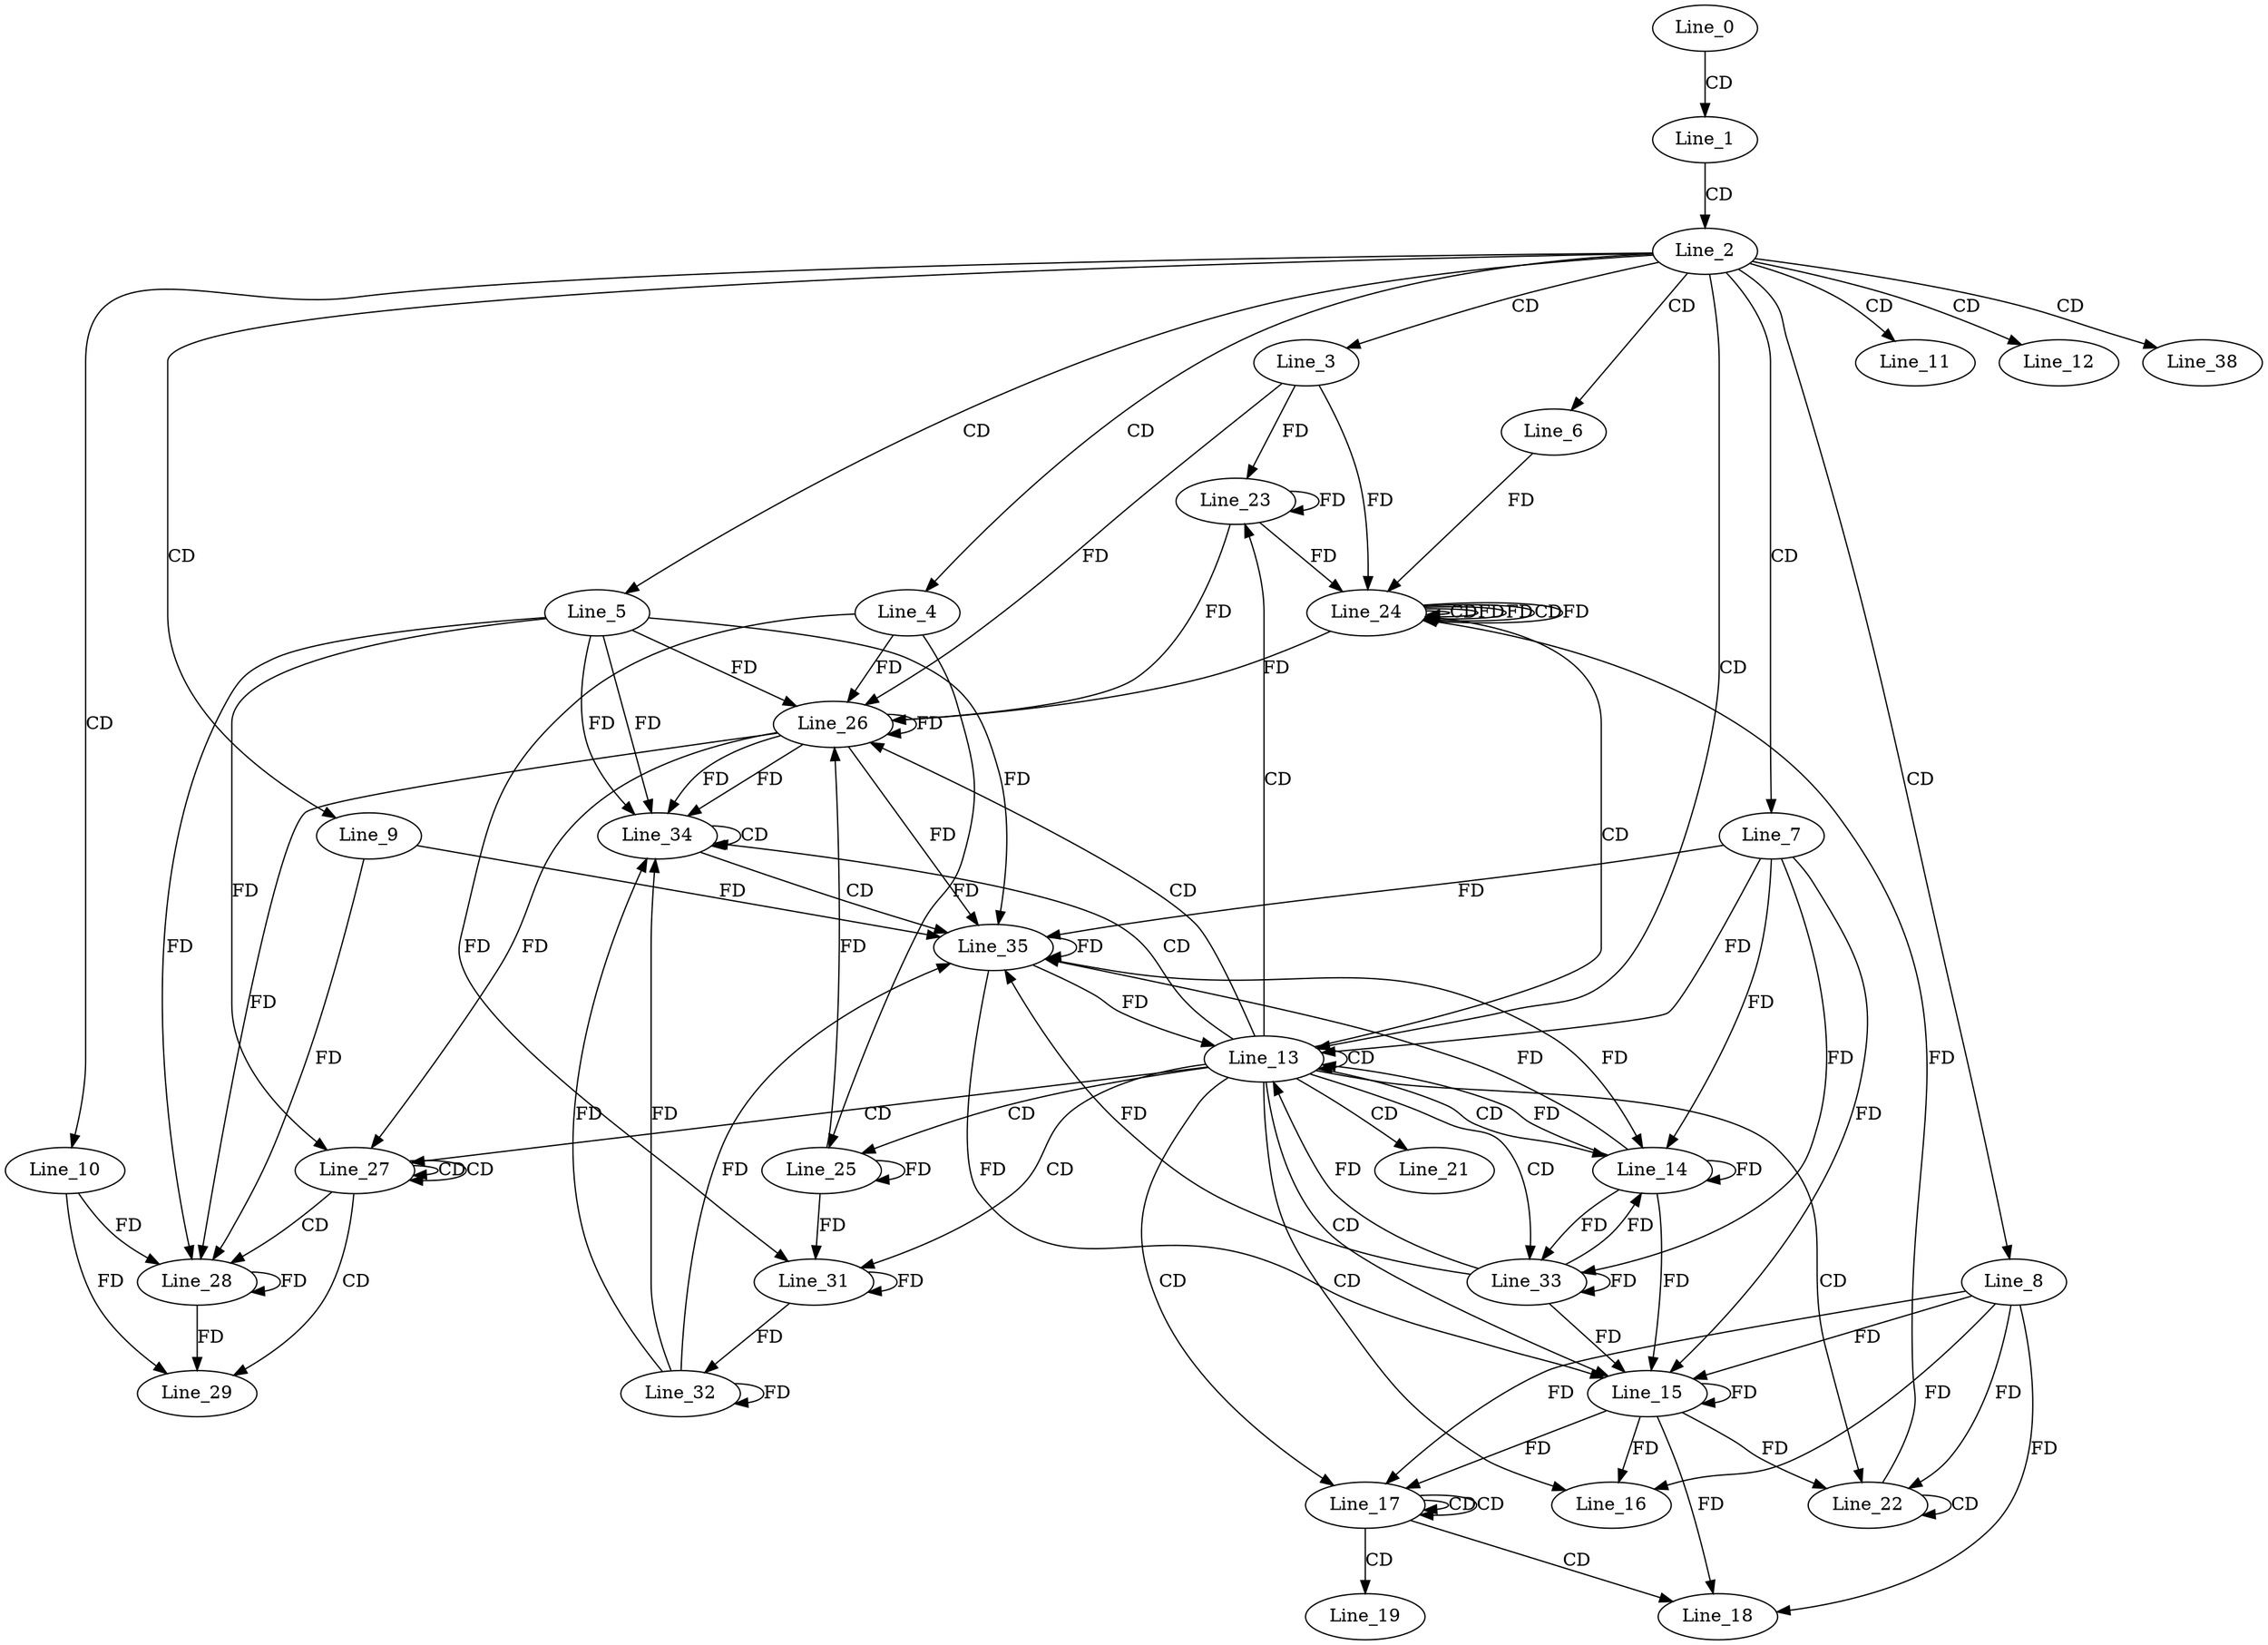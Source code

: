 digraph G {
  Line_0;
  Line_1;
  Line_2;
  Line_3;
  Line_4;
  Line_5;
  Line_6;
  Line_7;
  Line_8;
  Line_9;
  Line_10;
  Line_11;
  Line_12;
  Line_13;
  Line_14;
  Line_14;
  Line_15;
  Line_15;
  Line_16;
  Line_17;
  Line_17;
  Line_17;
  Line_17;
  Line_18;
  Line_18;
  Line_19;
  Line_21;
  Line_22;
  Line_22;
  Line_23;
  Line_24;
  Line_24;
  Line_24;
  Line_24;
  Line_24;
  Line_24;
  Line_25;
  Line_25;
  Line_26;
  Line_26;
  Line_27;
  Line_27;
  Line_28;
  Line_28;
  Line_28;
  Line_28;
  Line_29;
  Line_31;
  Line_31;
  Line_32;
  Line_32;
  Line_33;
  Line_34;
  Line_34;
  Line_35;
  Line_35;
  Line_35;
  Line_35;
  Line_38;
  Line_0 -> Line_1 [ label="CD" ];
  Line_1 -> Line_2 [ label="CD" ];
  Line_2 -> Line_3 [ label="CD" ];
  Line_2 -> Line_4 [ label="CD" ];
  Line_2 -> Line_5 [ label="CD" ];
  Line_2 -> Line_6 [ label="CD" ];
  Line_2 -> Line_7 [ label="CD" ];
  Line_2 -> Line_8 [ label="CD" ];
  Line_2 -> Line_9 [ label="CD" ];
  Line_2 -> Line_10 [ label="CD" ];
  Line_2 -> Line_11 [ label="CD" ];
  Line_2 -> Line_12 [ label="CD" ];
  Line_2 -> Line_13 [ label="CD" ];
  Line_13 -> Line_13 [ label="CD" ];
  Line_7 -> Line_13 [ label="FD" ];
  Line_13 -> Line_14 [ label="CD" ];
  Line_14 -> Line_14 [ label="FD" ];
  Line_7 -> Line_14 [ label="FD" ];
  Line_13 -> Line_15 [ label="CD" ];
  Line_15 -> Line_15 [ label="FD" ];
  Line_8 -> Line_15 [ label="FD" ];
  Line_14 -> Line_15 [ label="FD" ];
  Line_7 -> Line_15 [ label="FD" ];
  Line_13 -> Line_16 [ label="CD" ];
  Line_15 -> Line_16 [ label="FD" ];
  Line_8 -> Line_16 [ label="FD" ];
  Line_13 -> Line_17 [ label="CD" ];
  Line_17 -> Line_17 [ label="CD" ];
  Line_17 -> Line_17 [ label="CD" ];
  Line_15 -> Line_17 [ label="FD" ];
  Line_8 -> Line_17 [ label="FD" ];
  Line_17 -> Line_18 [ label="CD" ];
  Line_15 -> Line_18 [ label="FD" ];
  Line_8 -> Line_18 [ label="FD" ];
  Line_17 -> Line_19 [ label="CD" ];
  Line_13 -> Line_21 [ label="CD" ];
  Line_13 -> Line_22 [ label="CD" ];
  Line_22 -> Line_22 [ label="CD" ];
  Line_15 -> Line_22 [ label="FD" ];
  Line_8 -> Line_22 [ label="FD" ];
  Line_13 -> Line_23 [ label="CD" ];
  Line_23 -> Line_23 [ label="FD" ];
  Line_3 -> Line_23 [ label="FD" ];
  Line_13 -> Line_24 [ label="CD" ];
  Line_24 -> Line_24 [ label="CD" ];
  Line_6 -> Line_24 [ label="FD" ];
  Line_24 -> Line_24 [ label="FD" ];
  Line_22 -> Line_24 [ label="FD" ];
  Line_24 -> Line_24 [ label="FD" ];
  Line_24 -> Line_24 [ label="CD" ];
  Line_24 -> Line_24 [ label="FD" ];
  Line_23 -> Line_24 [ label="FD" ];
  Line_3 -> Line_24 [ label="FD" ];
  Line_13 -> Line_25 [ label="CD" ];
  Line_25 -> Line_25 [ label="FD" ];
  Line_4 -> Line_25 [ label="FD" ];
  Line_13 -> Line_26 [ label="CD" ];
  Line_26 -> Line_26 [ label="FD" ];
  Line_5 -> Line_26 [ label="FD" ];
  Line_25 -> Line_26 [ label="FD" ];
  Line_4 -> Line_26 [ label="FD" ];
  Line_24 -> Line_26 [ label="FD" ];
  Line_23 -> Line_26 [ label="FD" ];
  Line_3 -> Line_26 [ label="FD" ];
  Line_13 -> Line_27 [ label="CD" ];
  Line_27 -> Line_27 [ label="CD" ];
  Line_27 -> Line_27 [ label="CD" ];
  Line_26 -> Line_27 [ label="FD" ];
  Line_5 -> Line_27 [ label="FD" ];
  Line_27 -> Line_28 [ label="CD" ];
  Line_28 -> Line_28 [ label="FD" ];
  Line_10 -> Line_28 [ label="FD" ];
  Line_26 -> Line_28 [ label="FD" ];
  Line_5 -> Line_28 [ label="FD" ];
  Line_9 -> Line_28 [ label="FD" ];
  Line_27 -> Line_29 [ label="CD" ];
  Line_28 -> Line_29 [ label="FD" ];
  Line_10 -> Line_29 [ label="FD" ];
  Line_13 -> Line_31 [ label="CD" ];
  Line_25 -> Line_31 [ label="FD" ];
  Line_31 -> Line_31 [ label="FD" ];
  Line_4 -> Line_31 [ label="FD" ];
  Line_32 -> Line_32 [ label="FD" ];
  Line_31 -> Line_32 [ label="FD" ];
  Line_13 -> Line_33 [ label="CD" ];
  Line_14 -> Line_33 [ label="FD" ];
  Line_33 -> Line_33 [ label="FD" ];
  Line_7 -> Line_33 [ label="FD" ];
  Line_13 -> Line_34 [ label="CD" ];
  Line_26 -> Line_34 [ label="FD" ];
  Line_32 -> Line_34 [ label="FD" ];
  Line_5 -> Line_34 [ label="FD" ];
  Line_34 -> Line_34 [ label="CD" ];
  Line_26 -> Line_34 [ label="FD" ];
  Line_32 -> Line_34 [ label="FD" ];
  Line_5 -> Line_34 [ label="FD" ];
  Line_34 -> Line_35 [ label="CD" ];
  Line_14 -> Line_35 [ label="FD" ];
  Line_33 -> Line_35 [ label="FD" ];
  Line_35 -> Line_35 [ label="FD" ];
  Line_7 -> Line_35 [ label="FD" ];
  Line_9 -> Line_35 [ label="FD" ];
  Line_26 -> Line_35 [ label="FD" ];
  Line_32 -> Line_35 [ label="FD" ];
  Line_5 -> Line_35 [ label="FD" ];
  Line_2 -> Line_38 [ label="CD" ];
  Line_14 -> Line_13 [ label="FD" ];
  Line_33 -> Line_13 [ label="FD" ];
  Line_35 -> Line_13 [ label="FD" ];
  Line_33 -> Line_14 [ label="FD" ];
  Line_35 -> Line_14 [ label="FD" ];
  Line_33 -> Line_15 [ label="FD" ];
  Line_35 -> Line_15 [ label="FD" ];
}
